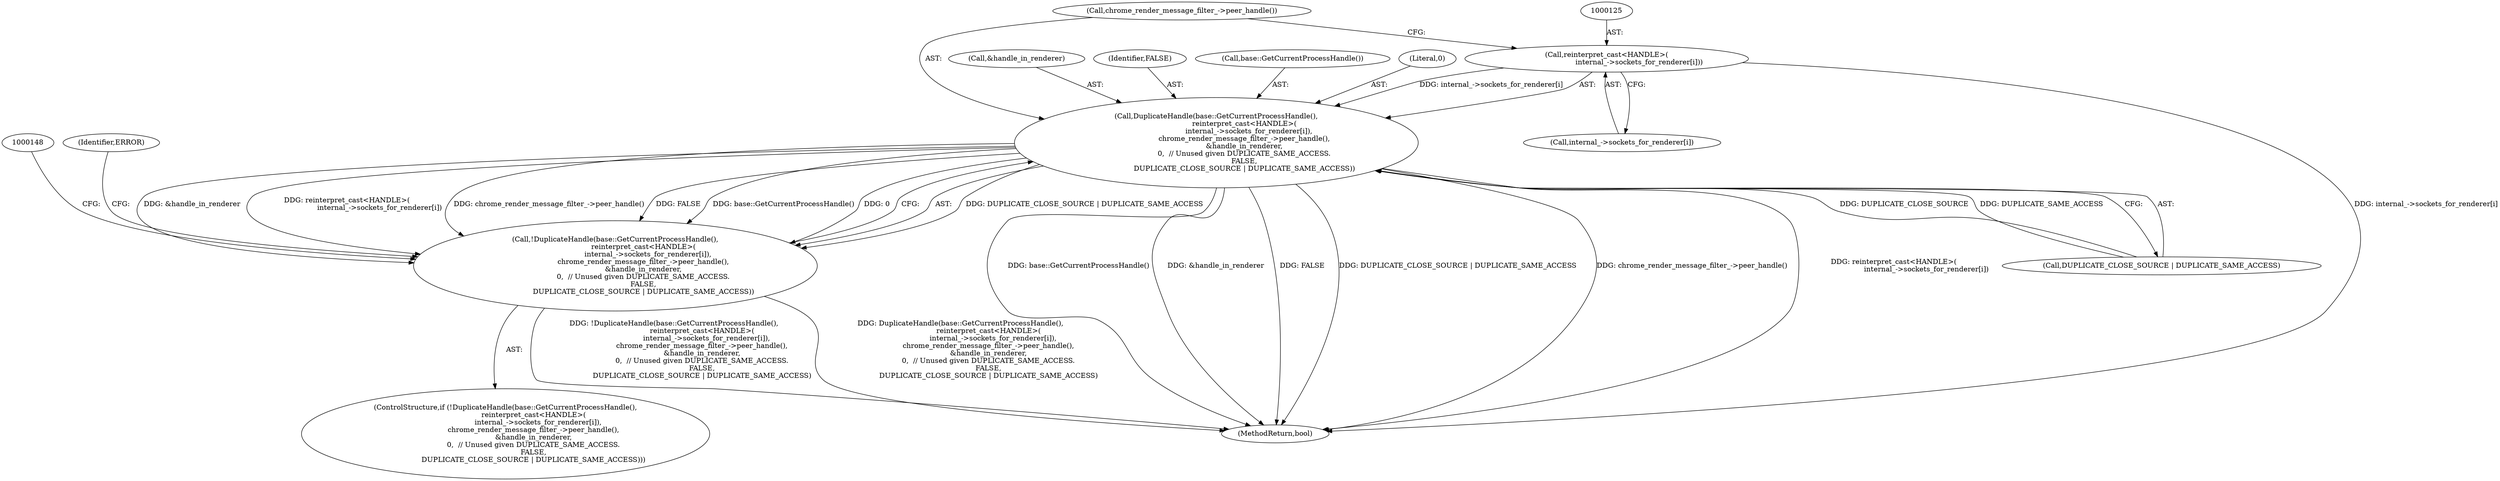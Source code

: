 digraph "0_Chrome_3b0d77670a0613f409110817455d2137576b485a_2@array" {
"1000124" [label="(Call,reinterpret_cast<HANDLE>(\n                             internal_->sockets_for_renderer[i]))"];
"1000122" [label="(Call,DuplicateHandle(base::GetCurrentProcessHandle(),\n                         reinterpret_cast<HANDLE>(\n                             internal_->sockets_for_renderer[i]),\n                         chrome_render_message_filter_->peer_handle(),\n                         &handle_in_renderer,\n                         0,  // Unused given DUPLICATE_SAME_ACCESS.\n                         FALSE,\n                         DUPLICATE_CLOSE_SOURCE | DUPLICATE_SAME_ACCESS))"];
"1000121" [label="(Call,!DuplicateHandle(base::GetCurrentProcessHandle(),\n                         reinterpret_cast<HANDLE>(\n                             internal_->sockets_for_renderer[i]),\n                         chrome_render_message_filter_->peer_handle(),\n                         &handle_in_renderer,\n                         0,  // Unused given DUPLICATE_SAME_ACCESS.\n                         FALSE,\n                         DUPLICATE_CLOSE_SOURCE | DUPLICATE_SAME_ACCESS))"];
"1000142" [label="(Identifier,ERROR)"];
"1000126" [label="(Call,internal_->sockets_for_renderer[i])"];
"1000131" [label="(Call,chrome_render_message_filter_->peer_handle())"];
"1000132" [label="(Call,&handle_in_renderer)"];
"1000135" [label="(Identifier,FALSE)"];
"1000124" [label="(Call,reinterpret_cast<HANDLE>(\n                             internal_->sockets_for_renderer[i]))"];
"1000121" [label="(Call,!DuplicateHandle(base::GetCurrentProcessHandle(),\n                         reinterpret_cast<HANDLE>(\n                             internal_->sockets_for_renderer[i]),\n                         chrome_render_message_filter_->peer_handle(),\n                         &handle_in_renderer,\n                         0,  // Unused given DUPLICATE_SAME_ACCESS.\n                         FALSE,\n                         DUPLICATE_CLOSE_SOURCE | DUPLICATE_SAME_ACCESS))"];
"1000136" [label="(Call,DUPLICATE_CLOSE_SOURCE | DUPLICATE_SAME_ACCESS)"];
"1000123" [label="(Call,base::GetCurrentProcessHandle())"];
"1000120" [label="(ControlStructure,if (!DuplicateHandle(base::GetCurrentProcessHandle(),\n                         reinterpret_cast<HANDLE>(\n                             internal_->sockets_for_renderer[i]),\n                         chrome_render_message_filter_->peer_handle(),\n                         &handle_in_renderer,\n                         0,  // Unused given DUPLICATE_SAME_ACCESS.\n                         FALSE,\n                         DUPLICATE_CLOSE_SOURCE | DUPLICATE_SAME_ACCESS)))"];
"1000180" [label="(MethodReturn,bool)"];
"1000134" [label="(Literal,0)"];
"1000122" [label="(Call,DuplicateHandle(base::GetCurrentProcessHandle(),\n                         reinterpret_cast<HANDLE>(\n                             internal_->sockets_for_renderer[i]),\n                         chrome_render_message_filter_->peer_handle(),\n                         &handle_in_renderer,\n                         0,  // Unused given DUPLICATE_SAME_ACCESS.\n                         FALSE,\n                         DUPLICATE_CLOSE_SOURCE | DUPLICATE_SAME_ACCESS))"];
"1000124" -> "1000122"  [label="AST: "];
"1000124" -> "1000126"  [label="CFG: "];
"1000125" -> "1000124"  [label="AST: "];
"1000126" -> "1000124"  [label="AST: "];
"1000131" -> "1000124"  [label="CFG: "];
"1000124" -> "1000180"  [label="DDG: internal_->sockets_for_renderer[i]"];
"1000124" -> "1000122"  [label="DDG: internal_->sockets_for_renderer[i]"];
"1000122" -> "1000121"  [label="AST: "];
"1000122" -> "1000136"  [label="CFG: "];
"1000123" -> "1000122"  [label="AST: "];
"1000131" -> "1000122"  [label="AST: "];
"1000132" -> "1000122"  [label="AST: "];
"1000134" -> "1000122"  [label="AST: "];
"1000135" -> "1000122"  [label="AST: "];
"1000136" -> "1000122"  [label="AST: "];
"1000121" -> "1000122"  [label="CFG: "];
"1000122" -> "1000180"  [label="DDG: base::GetCurrentProcessHandle()"];
"1000122" -> "1000180"  [label="DDG: &handle_in_renderer"];
"1000122" -> "1000180"  [label="DDG: FALSE"];
"1000122" -> "1000180"  [label="DDG: DUPLICATE_CLOSE_SOURCE | DUPLICATE_SAME_ACCESS"];
"1000122" -> "1000180"  [label="DDG: chrome_render_message_filter_->peer_handle()"];
"1000122" -> "1000180"  [label="DDG: reinterpret_cast<HANDLE>(\n                             internal_->sockets_for_renderer[i])"];
"1000122" -> "1000121"  [label="DDG: DUPLICATE_CLOSE_SOURCE | DUPLICATE_SAME_ACCESS"];
"1000122" -> "1000121"  [label="DDG: &handle_in_renderer"];
"1000122" -> "1000121"  [label="DDG: reinterpret_cast<HANDLE>(\n                             internal_->sockets_for_renderer[i])"];
"1000122" -> "1000121"  [label="DDG: chrome_render_message_filter_->peer_handle()"];
"1000122" -> "1000121"  [label="DDG: FALSE"];
"1000122" -> "1000121"  [label="DDG: base::GetCurrentProcessHandle()"];
"1000122" -> "1000121"  [label="DDG: 0"];
"1000136" -> "1000122"  [label="DDG: DUPLICATE_CLOSE_SOURCE"];
"1000136" -> "1000122"  [label="DDG: DUPLICATE_SAME_ACCESS"];
"1000121" -> "1000120"  [label="AST: "];
"1000142" -> "1000121"  [label="CFG: "];
"1000148" -> "1000121"  [label="CFG: "];
"1000121" -> "1000180"  [label="DDG: !DuplicateHandle(base::GetCurrentProcessHandle(),\n                         reinterpret_cast<HANDLE>(\n                             internal_->sockets_for_renderer[i]),\n                         chrome_render_message_filter_->peer_handle(),\n                         &handle_in_renderer,\n                         0,  // Unused given DUPLICATE_SAME_ACCESS.\n                         FALSE,\n                         DUPLICATE_CLOSE_SOURCE | DUPLICATE_SAME_ACCESS)"];
"1000121" -> "1000180"  [label="DDG: DuplicateHandle(base::GetCurrentProcessHandle(),\n                         reinterpret_cast<HANDLE>(\n                             internal_->sockets_for_renderer[i]),\n                         chrome_render_message_filter_->peer_handle(),\n                         &handle_in_renderer,\n                         0,  // Unused given DUPLICATE_SAME_ACCESS.\n                         FALSE,\n                         DUPLICATE_CLOSE_SOURCE | DUPLICATE_SAME_ACCESS)"];
}
